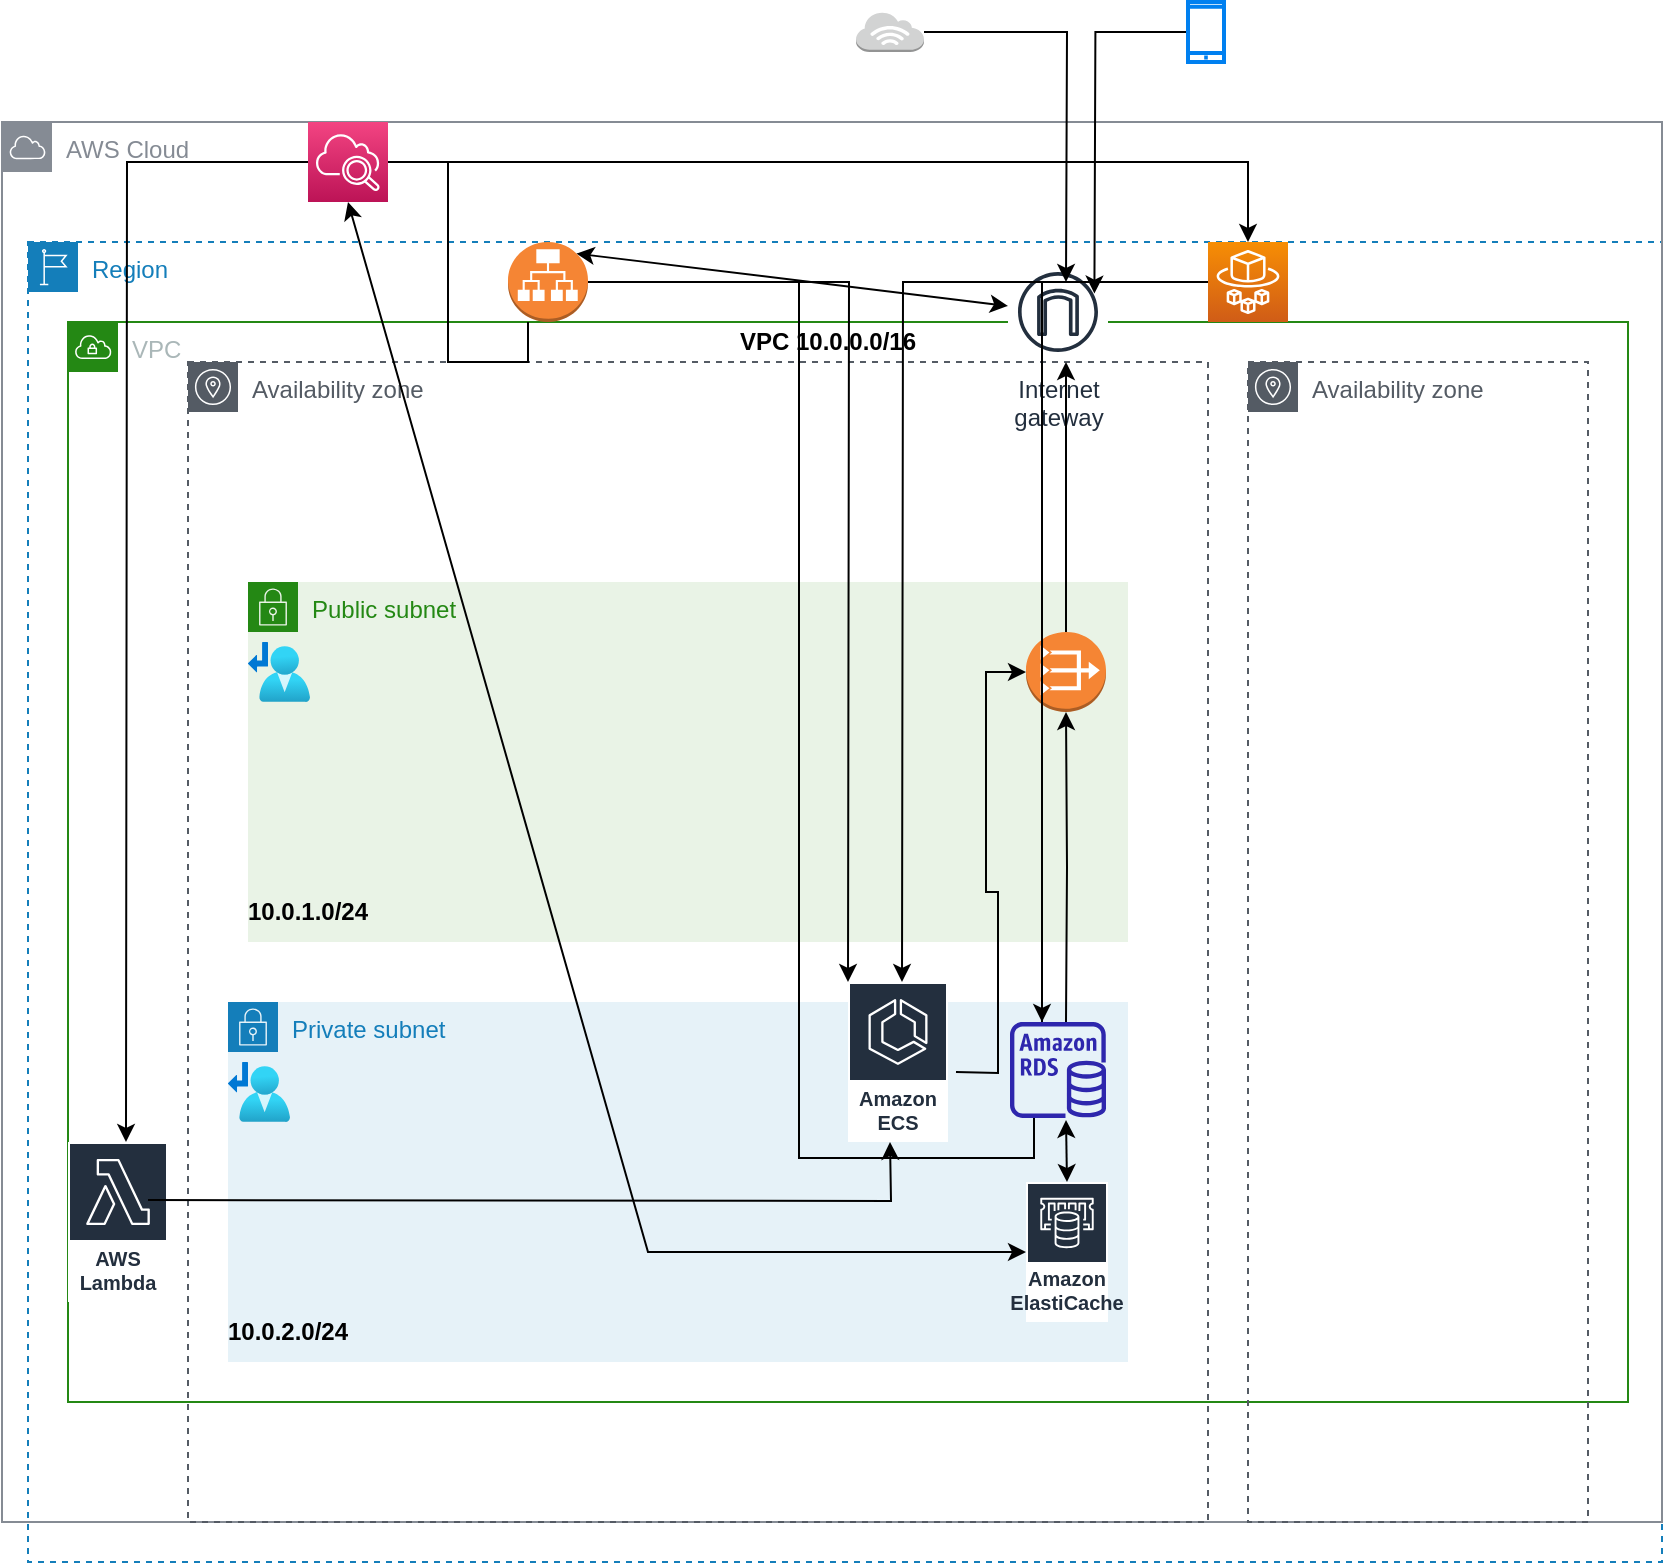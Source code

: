 <mxfile version="16.5.6" type="github">
  <diagram id="bJjdfScnOhEYDZ1nvRLR" name="Page-1">
    <mxGraphModel dx="2249" dy="1931" grid="1" gridSize="10" guides="1" tooltips="1" connect="1" arrows="1" fold="1" page="1" pageScale="1" pageWidth="827" pageHeight="1169" math="0" shadow="0">
      <root>
        <mxCell id="0" />
        <mxCell id="bB3c_y69kQhv3heVyW8m-2" parent="0" />
        <mxCell id="bB3c_y69kQhv3heVyW8m-3" value="Region" style="points=[[0,0],[0.25,0],[0.5,0],[0.75,0],[1,0],[1,0.25],[1,0.5],[1,0.75],[1,1],[0.75,1],[0.5,1],[0.25,1],[0,1],[0,0.75],[0,0.5],[0,0.25]];outlineConnect=0;gradientColor=none;html=1;whiteSpace=wrap;fontSize=12;fontStyle=0;container=1;pointerEvents=0;collapsible=0;recursiveResize=0;shape=mxgraph.aws4.group;grIcon=mxgraph.aws4.group_region;strokeColor=#147EBA;fillColor=none;verticalAlign=top;align=left;spacingLeft=30;fontColor=#147EBA;dashed=1;" parent="bB3c_y69kQhv3heVyW8m-2" vertex="1">
          <mxGeometry x="10" y="10" width="817" height="660" as="geometry" />
        </mxCell>
        <mxCell id="bB3c_y69kQhv3heVyW8m-5" value="VPC" style="points=[[0,0],[0.25,0],[0.5,0],[0.75,0],[1,0],[1,0.25],[1,0.5],[1,0.75],[1,1],[0.75,1],[0.5,1],[0.25,1],[0,1],[0,0.75],[0,0.5],[0,0.25]];outlineConnect=0;gradientColor=none;html=1;whiteSpace=wrap;fontSize=12;fontStyle=0;container=0;pointerEvents=0;collapsible=0;recursiveResize=0;shape=mxgraph.aws4.group;grIcon=mxgraph.aws4.group_vpc;strokeColor=#248814;fillColor=none;verticalAlign=top;align=left;spacingLeft=30;fontColor=#AAB7B8;dashed=0;" parent="bB3c_y69kQhv3heVyW8m-3" vertex="1">
          <mxGeometry x="20" y="40" width="780" height="540" as="geometry" />
        </mxCell>
        <UserObject label="&lt;b&gt;VPC 10.0.0.0/16&lt;/b&gt;" placeholders="1" name="Variable" id="bB3c_y69kQhv3heVyW8m-9">
          <mxCell style="text;html=1;strokeColor=none;fillColor=none;align=center;verticalAlign=middle;whiteSpace=wrap;overflow=hidden;" parent="bB3c_y69kQhv3heVyW8m-3" vertex="1">
            <mxGeometry x="345" y="40" width="110" height="20" as="geometry" />
          </mxCell>
        </UserObject>
        <mxCell id="rqBP-0w8A14e_5uNB48a-29" value="AWS Cloud" style="sketch=0;outlineConnect=0;gradientColor=none;html=1;whiteSpace=wrap;fontSize=12;fontStyle=0;shape=mxgraph.aws4.group;grIcon=mxgraph.aws4.group_aws_cloud;strokeColor=#858B94;fillColor=none;verticalAlign=top;align=left;spacingLeft=30;fontColor=#858B94;dashed=0;" vertex="1" parent="bB3c_y69kQhv3heVyW8m-3">
          <mxGeometry x="-13" y="-60" width="830" height="700" as="geometry" />
        </mxCell>
        <mxCell id="rqBP-0w8A14e_5uNB48a-13" value="" style="sketch=0;points=[[0,0,0],[0.25,0,0],[0.5,0,0],[0.75,0,0],[1,0,0],[0,1,0],[0.25,1,0],[0.5,1,0],[0.75,1,0],[1,1,0],[0,0.25,0],[0,0.5,0],[0,0.75,0],[1,0.25,0],[1,0.5,0],[1,0.75,0]];outlineConnect=0;fontColor=#232F3E;gradientColor=#F78E04;gradientDirection=north;fillColor=#D05C17;strokeColor=#ffffff;dashed=0;verticalLabelPosition=bottom;verticalAlign=top;align=center;html=1;fontSize=12;fontStyle=0;aspect=fixed;shape=mxgraph.aws4.resourceIcon;resIcon=mxgraph.aws4.fargate;" vertex="1" parent="bB3c_y69kQhv3heVyW8m-3">
          <mxGeometry x="590" width="40" height="40" as="geometry" />
        </mxCell>
        <mxCell id="rqBP-0w8A14e_5uNB48a-3" value="" style="outlineConnect=0;dashed=0;verticalLabelPosition=bottom;verticalAlign=top;align=center;html=1;shape=mxgraph.aws3.application_load_balancer;fillColor=#F58534;gradientColor=none;" vertex="1" parent="bB3c_y69kQhv3heVyW8m-3">
          <mxGeometry x="240" width="40" height="40" as="geometry" />
        </mxCell>
        <mxCell id="rqBP-0w8A14e_5uNB48a-5" value="" style="endArrow=classic;startArrow=classic;html=1;rounded=0;entryX=0.855;entryY=0.145;entryDx=0;entryDy=0;entryPerimeter=0;" edge="1" parent="bB3c_y69kQhv3heVyW8m-3" source="rqBP-0w8A14e_5uNB48a-33" target="rqBP-0w8A14e_5uNB48a-3">
          <mxGeometry width="50" height="50" relative="1" as="geometry">
            <mxPoint x="499" y="37.206" as="sourcePoint" />
            <mxPoint x="650" y="350" as="targetPoint" />
          </mxGeometry>
        </mxCell>
        <mxCell id="rqBP-0w8A14e_5uNB48a-32" value="AWS Lambda" style="sketch=0;outlineConnect=0;fontColor=#232F3E;gradientColor=none;strokeColor=#ffffff;fillColor=#232F3E;dashed=0;verticalLabelPosition=middle;verticalAlign=bottom;align=center;html=1;whiteSpace=wrap;fontSize=10;fontStyle=1;spacing=3;shape=mxgraph.aws4.productIcon;prIcon=mxgraph.aws4.lambda;" vertex="1" parent="bB3c_y69kQhv3heVyW8m-3">
          <mxGeometry x="20" y="450" width="50" height="80" as="geometry" />
        </mxCell>
        <mxCell id="rqBP-0w8A14e_5uNB48a-33" value="Internet&#xa;gateway" style="sketch=0;outlineConnect=0;fontColor=#232F3E;gradientColor=none;strokeColor=#232F3E;fillColor=#ffffff;dashed=0;verticalLabelPosition=bottom;verticalAlign=top;align=center;html=1;fontSize=12;fontStyle=0;aspect=fixed;shape=mxgraph.aws4.resourceIcon;resIcon=mxgraph.aws4.internet_gateway;" vertex="1" parent="bB3c_y69kQhv3heVyW8m-3">
          <mxGeometry x="490" y="10" width="50" height="50" as="geometry" />
        </mxCell>
        <mxCell id="rqBP-0w8A14e_5uNB48a-27" style="edgeStyle=orthogonalEdgeStyle;rounded=0;orthogonalLoop=1;jettySize=auto;html=1;" edge="1" parent="bB3c_y69kQhv3heVyW8m-2" source="bB3c_y69kQhv3heVyW8m-22">
          <mxGeometry relative="1" as="geometry">
            <mxPoint x="529" y="30" as="targetPoint" />
          </mxGeometry>
        </mxCell>
        <mxCell id="bB3c_y69kQhv3heVyW8m-22" value="" style="outlineConnect=0;dashed=0;verticalLabelPosition=bottom;verticalAlign=top;align=center;html=1;shape=mxgraph.aws3.internet_3;fillColor=#D2D3D3;gradientColor=none;" parent="bB3c_y69kQhv3heVyW8m-2" vertex="1">
          <mxGeometry x="424" y="-105" width="34" height="20" as="geometry" />
        </mxCell>
        <mxCell id="vMngIz2PfXexnk4Se60b-8" value="Availability zone" style="sketch=0;outlineConnect=0;gradientColor=none;html=1;whiteSpace=wrap;fontSize=12;fontStyle=0;shape=mxgraph.aws4.group;grIcon=mxgraph.aws4.group_availability_zone;strokeColor=#545B64;fillColor=none;verticalAlign=top;align=left;spacingLeft=30;fontColor=#545B64;dashed=1;" parent="bB3c_y69kQhv3heVyW8m-2" vertex="1">
          <mxGeometry x="90" y="70" width="510" height="580" as="geometry" />
        </mxCell>
        <mxCell id="vMngIz2PfXexnk4Se60b-9" value="Availability zone" style="sketch=0;outlineConnect=0;gradientColor=none;html=1;whiteSpace=wrap;fontSize=12;fontStyle=0;shape=mxgraph.aws4.group;grIcon=mxgraph.aws4.group_availability_zone;strokeColor=#545B64;fillColor=none;verticalAlign=top;align=left;spacingLeft=30;fontColor=#545B64;dashed=1;" parent="bB3c_y69kQhv3heVyW8m-2" vertex="1">
          <mxGeometry x="620" y="70" width="170" height="580" as="geometry" />
        </mxCell>
        <mxCell id="vMngIz2PfXexnk4Se60b-11" value="Public subnet" style="points=[[0,0],[0.25,0],[0.5,0],[0.75,0],[1,0],[1,0.25],[1,0.5],[1,0.75],[1,1],[0.75,1],[0.5,1],[0.25,1],[0,1],[0,0.75],[0,0.5],[0,0.25]];outlineConnect=0;gradientColor=none;html=1;whiteSpace=wrap;fontSize=12;fontStyle=0;container=1;pointerEvents=0;collapsible=0;recursiveResize=0;shape=mxgraph.aws4.group;grIcon=mxgraph.aws4.group_security_group;grStroke=0;strokeColor=#248814;fillColor=#E9F3E6;verticalAlign=top;align=left;spacingLeft=30;fontColor=#248814;dashed=0;" parent="bB3c_y69kQhv3heVyW8m-2" vertex="1">
          <mxGeometry x="120" y="180" width="440" height="180" as="geometry" />
        </mxCell>
        <mxCell id="vMngIz2PfXexnk4Se60b-29" value="&lt;b&gt;10.0.1.0/24&lt;/b&gt;" style="text;html=1;strokeColor=none;fillColor=none;align=center;verticalAlign=middle;whiteSpace=wrap;rounded=0;" parent="vMngIz2PfXexnk4Se60b-11" vertex="1">
          <mxGeometry x="-1.11e-15" y="150" width="60" height="30" as="geometry" />
        </mxCell>
        <mxCell id="vMngIz2PfXexnk4Se60b-12" value="Private subnet" style="points=[[0,0],[0.25,0],[0.5,0],[0.75,0],[1,0],[1,0.25],[1,0.5],[1,0.75],[1,1],[0.75,1],[0.5,1],[0.25,1],[0,1],[0,0.75],[0,0.5],[0,0.25]];outlineConnect=0;gradientColor=none;html=1;whiteSpace=wrap;fontSize=12;fontStyle=0;container=1;pointerEvents=0;collapsible=0;recursiveResize=0;shape=mxgraph.aws4.group;grIcon=mxgraph.aws4.group_security_group;grStroke=0;strokeColor=#147EBA;fillColor=#E6F2F8;verticalAlign=top;align=left;spacingLeft=30;fontColor=#147EBA;dashed=0;" parent="bB3c_y69kQhv3heVyW8m-2" vertex="1">
          <mxGeometry x="110" y="390" width="450" height="180" as="geometry" />
        </mxCell>
        <mxCell id="vMngIz2PfXexnk4Se60b-30" value="&lt;b&gt;10.0.2.0/24&lt;/b&gt;" style="text;html=1;strokeColor=none;fillColor=none;align=center;verticalAlign=middle;whiteSpace=wrap;rounded=0;" parent="vMngIz2PfXexnk4Se60b-12" vertex="1">
          <mxGeometry y="150" width="60" height="30" as="geometry" />
        </mxCell>
        <mxCell id="rqBP-0w8A14e_5uNB48a-16" value="" style="endArrow=classic;startArrow=classic;html=1;rounded=0;exitX=0.5;exitY=0;exitDx=0;exitDy=0;exitPerimeter=0;entryX=0.5;entryY=1;entryDx=0;entryDy=0;entryPerimeter=0;" edge="1" parent="vMngIz2PfXexnk4Se60b-12">
          <mxGeometry width="50" height="50" relative="1" as="geometry">
            <mxPoint x="419.5" y="90" as="sourcePoint" />
            <mxPoint x="419" y="59" as="targetPoint" />
          </mxGeometry>
        </mxCell>
        <mxCell id="rqBP-0w8A14e_5uNB48a-34" value="Amazon ECS" style="sketch=0;outlineConnect=0;fontColor=#232F3E;gradientColor=none;strokeColor=#ffffff;fillColor=#232F3E;dashed=0;verticalLabelPosition=middle;verticalAlign=bottom;align=center;html=1;whiteSpace=wrap;fontSize=10;fontStyle=1;spacing=3;shape=mxgraph.aws4.productIcon;prIcon=mxgraph.aws4.ecs;" vertex="1" parent="vMngIz2PfXexnk4Se60b-12">
          <mxGeometry x="310" y="-10" width="50" height="80" as="geometry" />
        </mxCell>
        <mxCell id="vMngIz2PfXexnk4Se60b-14" value="" style="outlineConnect=0;dashed=0;verticalLabelPosition=bottom;verticalAlign=top;align=center;html=1;shape=mxgraph.aws3.vpc_nat_gateway;fillColor=#F58534;gradientColor=none;" parent="bB3c_y69kQhv3heVyW8m-2" vertex="1">
          <mxGeometry x="509" y="205" width="40" height="40" as="geometry" />
        </mxCell>
        <object label="" local="10.0.0.0/16" internet_gatway="0.0.0.0/0" id="vMngIz2PfXexnk4Se60b-22">
          <mxCell style="aspect=fixed;html=1;points=[];align=center;image;fontSize=12;image=img/lib/azure2/networking/Route_Tables.svg;" parent="bB3c_y69kQhv3heVyW8m-2" vertex="1">
            <mxGeometry x="120" y="210" width="30.97" height="30" as="geometry" />
          </mxCell>
        </object>
        <object label="" local="10.0.0.0/16" NAT_gateway="0.0.0.0/0" id="vMngIz2PfXexnk4Se60b-34">
          <mxCell style="aspect=fixed;html=1;points=[];align=center;image;fontSize=12;image=img/lib/azure2/networking/Route_Tables.svg;" parent="bB3c_y69kQhv3heVyW8m-2" vertex="1">
            <mxGeometry x="110" y="420" width="30.97" height="30" as="geometry" />
          </mxCell>
        </object>
        <mxCell id="rqBP-0w8A14e_5uNB48a-14" style="edgeStyle=orthogonalEdgeStyle;rounded=0;orthogonalLoop=1;jettySize=auto;html=1;" edge="1" parent="bB3c_y69kQhv3heVyW8m-2" source="rqBP-0w8A14e_5uNB48a-3">
          <mxGeometry relative="1" as="geometry">
            <mxPoint x="420" y="380" as="targetPoint" />
          </mxGeometry>
        </mxCell>
        <mxCell id="rqBP-0w8A14e_5uNB48a-7" style="edgeStyle=orthogonalEdgeStyle;rounded=0;orthogonalLoop=1;jettySize=auto;html=1;entryX=0.5;entryY=1;entryDx=0;entryDy=0;entryPerimeter=0;" edge="1" parent="bB3c_y69kQhv3heVyW8m-2" target="vMngIz2PfXexnk4Se60b-14">
          <mxGeometry relative="1" as="geometry">
            <mxPoint x="529" y="400" as="sourcePoint" />
          </mxGeometry>
        </mxCell>
        <mxCell id="rqBP-0w8A14e_5uNB48a-8" value="" style="endArrow=classic;html=1;rounded=0;exitX=0.5;exitY=0;exitDx=0;exitDy=0;exitPerimeter=0;entryX=0.5;entryY=1;entryDx=0;entryDy=0;entryPerimeter=0;" edge="1" parent="bB3c_y69kQhv3heVyW8m-2" source="vMngIz2PfXexnk4Se60b-14">
          <mxGeometry width="50" height="50" relative="1" as="geometry">
            <mxPoint x="610" y="410" as="sourcePoint" />
            <mxPoint x="529" y="70" as="targetPoint" />
          </mxGeometry>
        </mxCell>
        <mxCell id="rqBP-0w8A14e_5uNB48a-12" style="edgeStyle=orthogonalEdgeStyle;rounded=0;orthogonalLoop=1;jettySize=auto;html=1;entryX=0;entryY=0.5;entryDx=0;entryDy=0;entryPerimeter=0;" edge="1" parent="bB3c_y69kQhv3heVyW8m-2" target="vMngIz2PfXexnk4Se60b-14">
          <mxGeometry relative="1" as="geometry">
            <mxPoint x="474" y="425" as="sourcePoint" />
            <mxPoint x="494" y="225" as="targetPoint" />
          </mxGeometry>
        </mxCell>
        <mxCell id="rqBP-0w8A14e_5uNB48a-17" style="edgeStyle=orthogonalEdgeStyle;rounded=0;orthogonalLoop=1;jettySize=auto;html=1;" edge="1" parent="bB3c_y69kQhv3heVyW8m-2" source="rqBP-0w8A14e_5uNB48a-13">
          <mxGeometry relative="1" as="geometry">
            <mxPoint x="447" y="380" as="targetPoint" />
          </mxGeometry>
        </mxCell>
        <mxCell id="rqBP-0w8A14e_5uNB48a-19" style="edgeStyle=orthogonalEdgeStyle;rounded=0;orthogonalLoop=1;jettySize=auto;html=1;entryX=0.5;entryY=1;entryDx=0;entryDy=0;entryPerimeter=0;" edge="1" parent="bB3c_y69kQhv3heVyW8m-2">
          <mxGeometry relative="1" as="geometry">
            <mxPoint x="70" y="489" as="sourcePoint" />
            <mxPoint x="441" y="460" as="targetPoint" />
          </mxGeometry>
        </mxCell>
        <mxCell id="rqBP-0w8A14e_5uNB48a-24" style="edgeStyle=orthogonalEdgeStyle;rounded=0;orthogonalLoop=1;jettySize=auto;html=1;startArrow=none;" edge="1" parent="bB3c_y69kQhv3heVyW8m-2" source="rqBP-0w8A14e_5uNB48a-30">
          <mxGeometry relative="1" as="geometry">
            <mxPoint x="517" y="400" as="targetPoint" />
            <Array as="points">
              <mxPoint x="517" y="30" />
            </Array>
          </mxGeometry>
        </mxCell>
        <mxCell id="rqBP-0w8A14e_5uNB48a-26" style="edgeStyle=orthogonalEdgeStyle;rounded=0;orthogonalLoop=1;jettySize=auto;html=1;entryX=0.855;entryY=0.145;entryDx=0;entryDy=0;entryPerimeter=0;" edge="1" parent="bB3c_y69kQhv3heVyW8m-2" source="rqBP-0w8A14e_5uNB48a-25">
          <mxGeometry relative="1" as="geometry">
            <mxPoint x="543.2" y="35.8" as="targetPoint" />
          </mxGeometry>
        </mxCell>
        <mxCell id="rqBP-0w8A14e_5uNB48a-25" value="" style="html=1;verticalLabelPosition=bottom;align=center;labelBackgroundColor=#ffffff;verticalAlign=top;strokeWidth=2;strokeColor=#0080F0;shadow=0;dashed=0;shape=mxgraph.ios7.icons.smartphone;" vertex="1" parent="bB3c_y69kQhv3heVyW8m-2">
          <mxGeometry x="590" y="-110" width="18" height="30" as="geometry" />
        </mxCell>
        <mxCell id="rqBP-0w8A14e_5uNB48a-20" value="" style="sketch=0;points=[[0,0,0],[0.25,0,0],[0.5,0,0],[0.75,0,0],[1,0,0],[0,1,0],[0.25,1,0],[0.5,1,0],[0.75,1,0],[1,1,0],[0,0.25,0],[0,0.5,0],[0,0.75,0],[1,0.25,0],[1,0.5,0],[1,0.75,0]];points=[[0,0,0],[0.25,0,0],[0.5,0,0],[0.75,0,0],[1,0,0],[0,1,0],[0.25,1,0],[0.5,1,0],[0.75,1,0],[1,1,0],[0,0.25,0],[0,0.5,0],[0,0.75,0],[1,0.25,0],[1,0.5,0],[1,0.75,0]];outlineConnect=0;fontColor=#232F3E;gradientColor=#F34482;gradientDirection=north;fillColor=#BC1356;strokeColor=#ffffff;dashed=0;verticalLabelPosition=bottom;verticalAlign=top;align=center;html=1;fontSize=12;fontStyle=0;aspect=fixed;shape=mxgraph.aws4.resourceIcon;resIcon=mxgraph.aws4.cloudwatch_2;" vertex="1" parent="bB3c_y69kQhv3heVyW8m-2">
          <mxGeometry x="150" y="-50" width="40" height="40" as="geometry" />
        </mxCell>
        <mxCell id="rqBP-0w8A14e_5uNB48a-22" style="edgeStyle=orthogonalEdgeStyle;rounded=0;orthogonalLoop=1;jettySize=auto;html=1;entryX=0.5;entryY=0;entryDx=0;entryDy=0;entryPerimeter=0;" edge="1" parent="bB3c_y69kQhv3heVyW8m-2" source="rqBP-0w8A14e_5uNB48a-20" target="rqBP-0w8A14e_5uNB48a-13">
          <mxGeometry relative="1" as="geometry" />
        </mxCell>
        <mxCell id="rqBP-0w8A14e_5uNB48a-28" value="" style="edgeStyle=orthogonalEdgeStyle;rounded=0;orthogonalLoop=1;jettySize=auto;html=1;entryX=0.25;entryY=1;entryDx=0;entryDy=0;entryPerimeter=0;endArrow=none;" edge="1" parent="bB3c_y69kQhv3heVyW8m-2" source="rqBP-0w8A14e_5uNB48a-20" target="rqBP-0w8A14e_5uNB48a-3">
          <mxGeometry relative="1" as="geometry">
            <mxPoint x="240" y="30" as="sourcePoint" />
            <mxPoint x="516.75" y="449" as="targetPoint" />
          </mxGeometry>
        </mxCell>
        <mxCell id="rqBP-0w8A14e_5uNB48a-21" style="edgeStyle=orthogonalEdgeStyle;rounded=0;orthogonalLoop=1;jettySize=auto;html=1;entryX=0.5;entryY=0;entryDx=0;entryDy=0;entryPerimeter=0;" edge="1" parent="bB3c_y69kQhv3heVyW8m-2" source="rqBP-0w8A14e_5uNB48a-20">
          <mxGeometry relative="1" as="geometry">
            <mxPoint x="59" y="460" as="targetPoint" />
          </mxGeometry>
        </mxCell>
        <mxCell id="rqBP-0w8A14e_5uNB48a-30" value="" style="sketch=0;outlineConnect=0;fontColor=#232F3E;gradientColor=none;fillColor=#2E27AD;strokeColor=none;dashed=0;verticalLabelPosition=bottom;verticalAlign=top;align=center;html=1;fontSize=12;fontStyle=0;aspect=fixed;pointerEvents=1;shape=mxgraph.aws4.rds_instance;" vertex="1" parent="bB3c_y69kQhv3heVyW8m-2">
          <mxGeometry x="501" y="400" width="48" height="48" as="geometry" />
        </mxCell>
        <mxCell id="rqBP-0w8A14e_5uNB48a-31" value="" style="edgeStyle=orthogonalEdgeStyle;rounded=0;orthogonalLoop=1;jettySize=auto;html=1;entryX=0.25;entryY=1;entryDx=0;entryDy=0;entryPerimeter=0;startArrow=none;endArrow=none;" edge="1" parent="bB3c_y69kQhv3heVyW8m-2" source="rqBP-0w8A14e_5uNB48a-3" target="rqBP-0w8A14e_5uNB48a-30">
          <mxGeometry relative="1" as="geometry">
            <mxPoint x="290" y="30" as="sourcePoint" />
            <mxPoint x="516.75" y="449" as="targetPoint" />
            <Array as="points" />
          </mxGeometry>
        </mxCell>
        <mxCell id="rqBP-0w8A14e_5uNB48a-35" value="Amazon ElastiCache" style="sketch=0;outlineConnect=0;fontColor=#232F3E;gradientColor=none;strokeColor=#ffffff;fillColor=#232F3E;dashed=0;verticalLabelPosition=middle;verticalAlign=bottom;align=center;html=1;whiteSpace=wrap;fontSize=10;fontStyle=1;spacing=3;shape=mxgraph.aws4.productIcon;prIcon=mxgraph.aws4.elasticache;" vertex="1" parent="bB3c_y69kQhv3heVyW8m-2">
          <mxGeometry x="509" y="480" width="41" height="70" as="geometry" />
        </mxCell>
        <mxCell id="rqBP-0w8A14e_5uNB48a-36" value="" style="endArrow=classic;startArrow=classic;html=1;rounded=0;entryX=0.5;entryY=1;entryDx=0;entryDy=0;entryPerimeter=0;" edge="1" parent="bB3c_y69kQhv3heVyW8m-2" source="rqBP-0w8A14e_5uNB48a-35" target="rqBP-0w8A14e_5uNB48a-20">
          <mxGeometry width="50" height="50" relative="1" as="geometry">
            <mxPoint x="610" y="230" as="sourcePoint" />
            <mxPoint x="660" y="180" as="targetPoint" />
            <Array as="points">
              <mxPoint x="320" y="515" />
            </Array>
          </mxGeometry>
        </mxCell>
      </root>
    </mxGraphModel>
  </diagram>
</mxfile>
